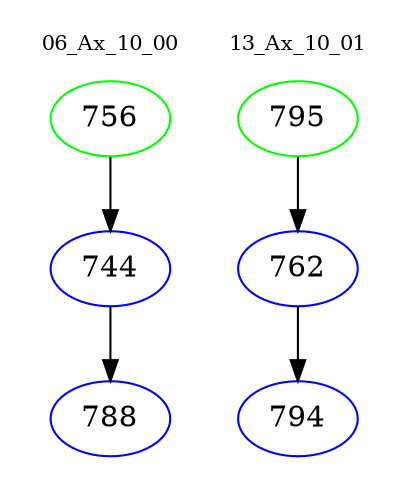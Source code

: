 digraph{
subgraph cluster_0 {
color = white
label = "06_Ax_10_00";
fontsize=10;
T0_756 [label="756", color="green"]
T0_756 -> T0_744 [color="black"]
T0_744 [label="744", color="blue"]
T0_744 -> T0_788 [color="black"]
T0_788 [label="788", color="blue"]
}
subgraph cluster_1 {
color = white
label = "13_Ax_10_01";
fontsize=10;
T1_795 [label="795", color="green"]
T1_795 -> T1_762 [color="black"]
T1_762 [label="762", color="blue"]
T1_762 -> T1_794 [color="black"]
T1_794 [label="794", color="blue"]
}
}
